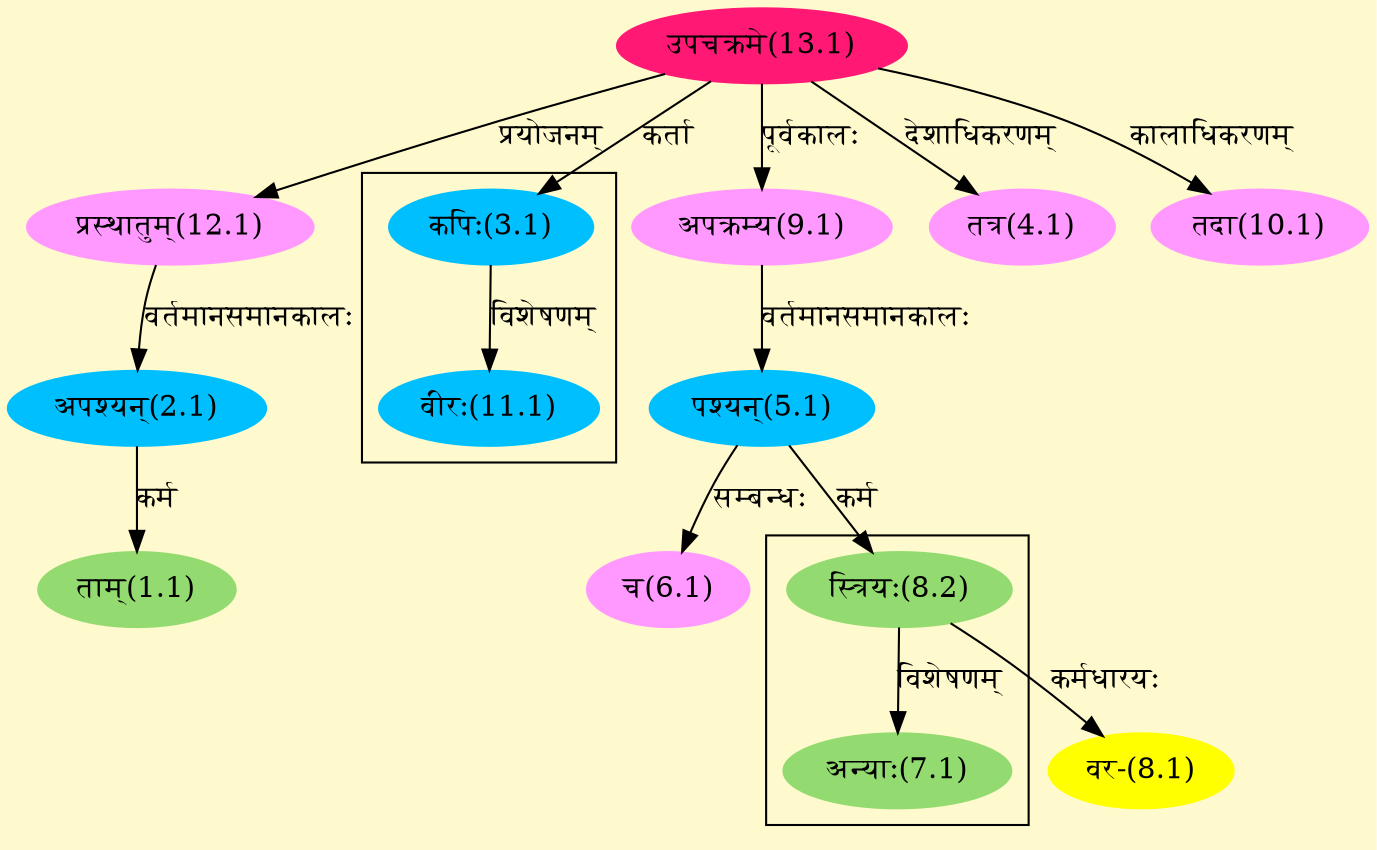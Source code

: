 digraph G{
rankdir=BT;
 compound=true;
 bgcolor="lemonchiffon1";

subgraph cluster_1{
Node7_1 [style=filled, color="#93DB70" label = "अन्याः(7.1)"]
Node8_2 [style=filled, color="#93DB70" label = "स्त्रियः(8.2)"]

}

subgraph cluster_2{
Node11_1 [style=filled, color="#00BFFF" label = "वीरः(11.1)"]
Node3_1 [style=filled, color="#00BFFF" label = "कपिः(3.1)"]

}
Node1_1 [style=filled, color="#93DB70" label = "ताम्(1.1)"]
Node2_1 [style=filled, color="#00BFFF" label = "अपश्यन्(2.1)"]
Node12_1 [style=filled, color="#FF99FF" label = "प्रस्थातुम्(12.1)"]
Node3_1 [style=filled, color="#00BFFF" label = "कपिः(3.1)"]
Node13_1 [style=filled, color="#FF1975" label = "उपचक्रमे(13.1)"]
Node4_1 [style=filled, color="#FF99FF" label = "तत्र(4.1)"]
Node5_1 [style=filled, color="#00BFFF" label = "पश्यन्(5.1)"]
Node9_1 [style=filled, color="#FF99FF" label = "अपक्रम्य(9.1)"]
Node6_1 [style=filled, color="#FF99FF" label = "च(6.1)"]
Node8_1 [style=filled, color="#FFFF00" label = "वर-(8.1)"]
Node8_2 [style=filled, color="#93DB70" label = "स्त्रियः(8.2)"]
Node10_1 [style=filled, color="#FF99FF" label = "तदा(10.1)"]
/* Start of Relations section */

Node1_1 -> Node2_1 [  label="कर्म"  dir="back" ]
Node2_1 -> Node12_1 [  label="वर्तमानसमानकालः"  dir="back" ]
Node3_1 -> Node13_1 [  label="कर्ता"  dir="back" ]
Node4_1 -> Node13_1 [  label="देशाधिकरणम्"  dir="back" ]
Node5_1 -> Node9_1 [  label="वर्तमानसमानकालः"  dir="back" ]
Node6_1 -> Node5_1 [  label="सम्बन्धः"  dir="back" ]
Node7_1 -> Node8_2 [  label="विशेषणम्"  dir="back" ]
Node8_1 -> Node8_2 [  label="कर्मधारयः"  dir="back" ]
Node8_2 -> Node5_1 [  label="कर्म"  dir="back" ]
Node9_1 -> Node13_1 [  label="पूर्वकालः"  dir="back" ]
Node10_1 -> Node13_1 [  label="कालाधिकरणम्"  dir="back" ]
Node11_1 -> Node3_1 [  label="विशेषणम्"  dir="back" ]
Node12_1 -> Node13_1 [  label="प्रयोजनम्"  dir="back" ]
}

